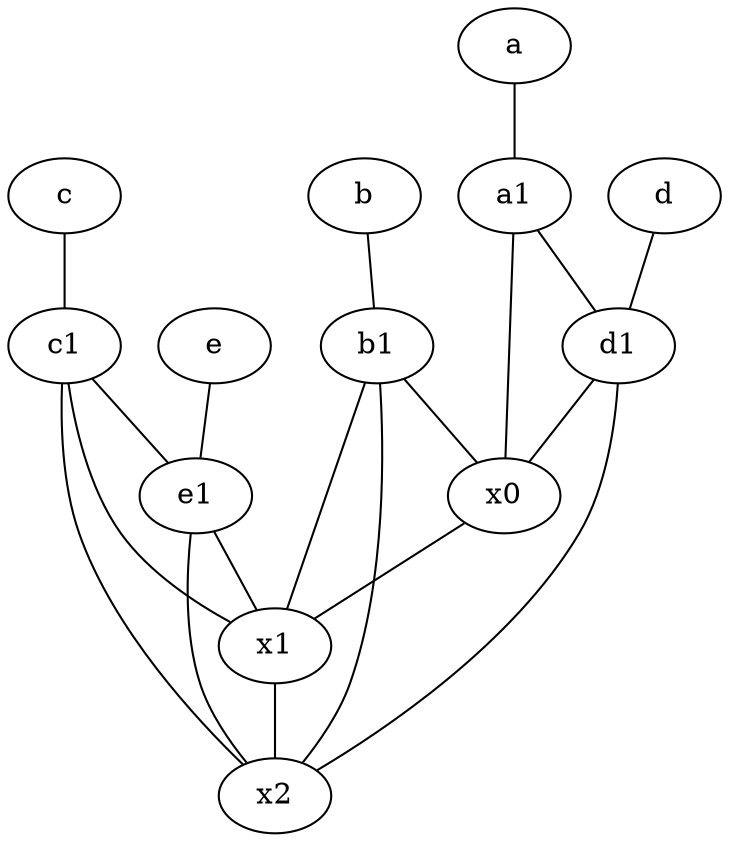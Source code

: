 graph {
	node [labelfontsize=50]
	x2 [labelfontsize=50]
	x1 [labelfontsize=50]
	b [labelfontsize=50 pos="10,4!"]
	a1 [labelfontsize=50 pos="8,3!"]
	d1 [labelfontsize=50 pos="3,5!"]
	c1 [labelfontsize=50 pos="4.5,3!"]
	e1 [labelfontsize=50 pos="7,7!"]
	a [labelfontsize=50 pos="8,2!"]
	x0 [labelfontsize=50]
	e [labelfontsize=50 pos="7,9!"]
	d [labelfontsize=50 pos="2,5!"]
	c [labelfontsize=50 pos="4.5,2!"]
	b1 [labelfontsize=50 pos="9,4!"]
	c -- c1
	x1 -- x2
	d -- d1
	a -- a1
	a1 -- x0
	c1 -- x2
	e1 -- x1
	x0 -- x1
	d1 -- x2
	e1 -- x2
	e -- e1
	c1 -- x1
	a1 -- d1
	d1 -- x0
	b1 -- x2
	b1 -- x1
	b1 -- x0
	b -- b1
	c1 -- e1
}

